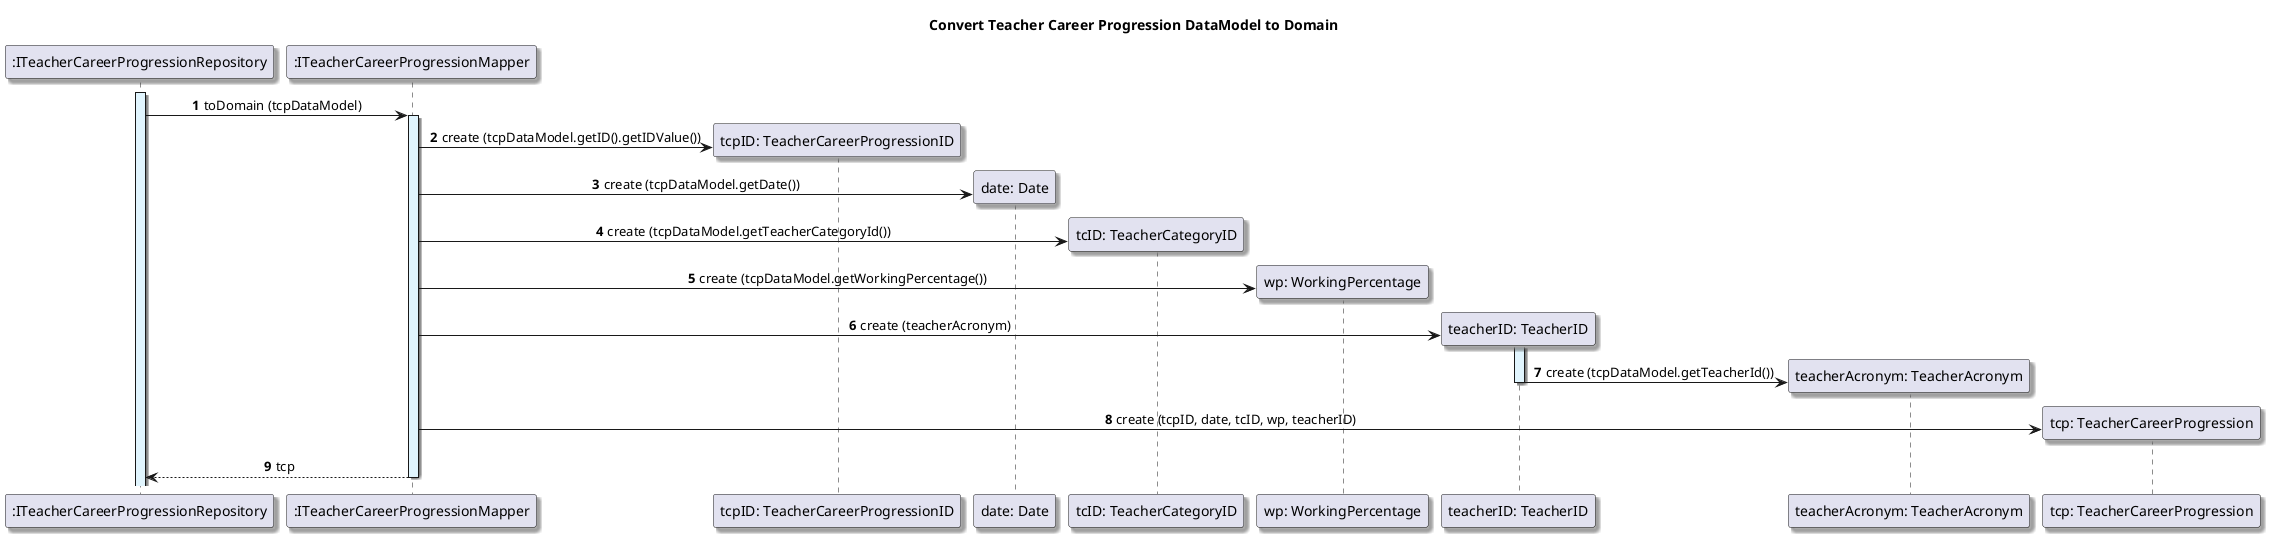 @startuml

title Convert Teacher Career Progression DataModel to Domain

autonumber
skinparam {
  ActivityPadding 2
  ActivityMargin 2
  BoxPadding 2
}
skinparam defaultTextAlignment center
skinparam shadowing true

participant ":ITeacherCareerProgressionRepository" as ITCPRepository

activate ITCPRepository #E1F5FE
participant ":ITeacherCareerProgressionMapper" as tcpMapper
ITCPRepository -> tcpMapper: toDomain (tcpDataModel)
activate tcpMapper #E1F5FE

create "tcpID: TeacherCareerProgressionID"
tcpMapper -> "tcpID: TeacherCareerProgressionID": create (tcpDataModel.getID().getIDValue())

create "date: Date"
tcpMapper -> "date: Date": create (tcpDataModel.getDate())

create "tcID: TeacherCategoryID"
tcpMapper -> "tcID: TeacherCategoryID": create (tcpDataModel.getTeacherCategoryId())

create "wp: WorkingPercentage"
tcpMapper -> "wp: WorkingPercentage": create (tcpDataModel.getWorkingPercentage())

create "teacherID: TeacherID"
tcpMapper -> "teacherID: TeacherID": create (teacherAcronym)
activate "teacherID: TeacherID" #E1F5FE

create "teacherAcronym: TeacherAcronym"
"teacherID: TeacherID" -> "teacherAcronym: TeacherAcronym": create (tcpDataModel.getTeacherId())
deactivate "teacherID: TeacherID"

create "tcp: TeacherCareerProgression"
tcpMapper -> "tcp: TeacherCareerProgression": create (tcpID, date, tcID, wp, teacherID)

tcpMapper --> ITCPRepository: tcp
deactivate tcpMapper
deactivate tcpMapper

@enduml